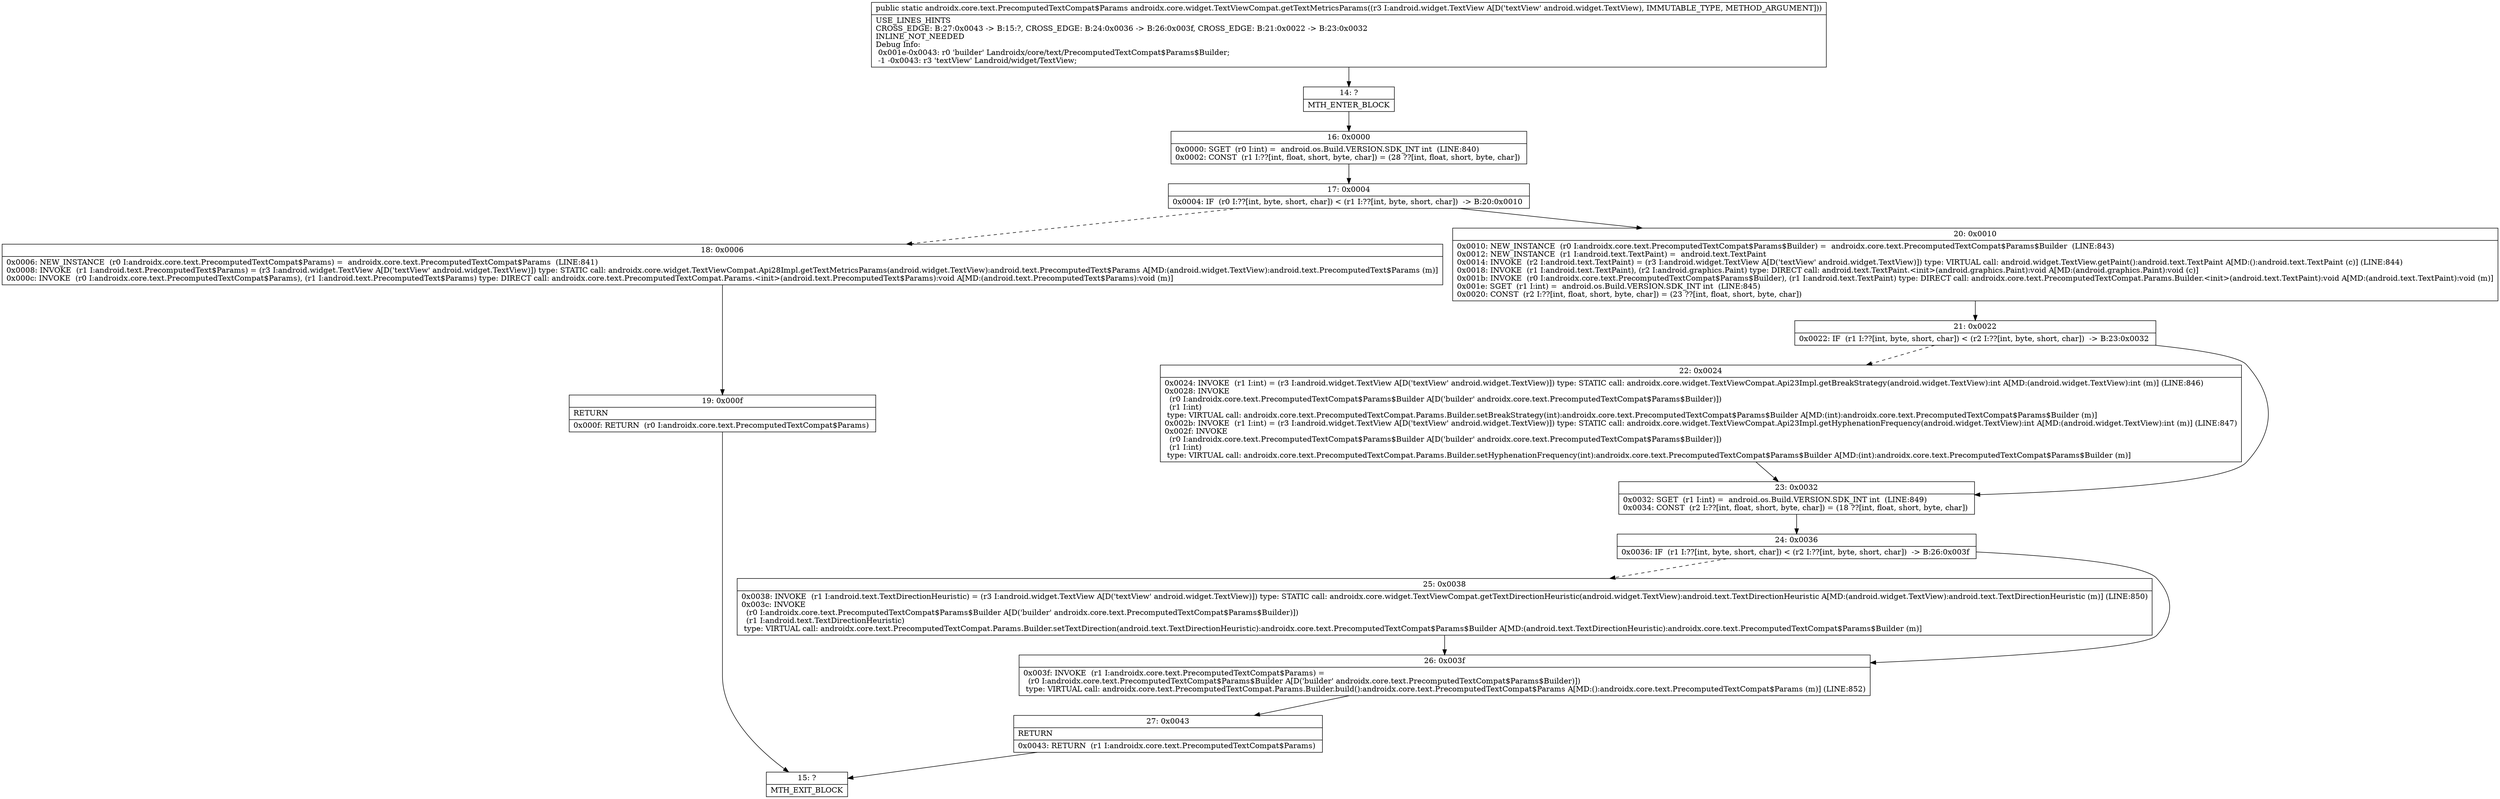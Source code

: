 digraph "CFG forandroidx.core.widget.TextViewCompat.getTextMetricsParams(Landroid\/widget\/TextView;)Landroidx\/core\/text\/PrecomputedTextCompat$Params;" {
Node_14 [shape=record,label="{14\:\ ?|MTH_ENTER_BLOCK\l}"];
Node_16 [shape=record,label="{16\:\ 0x0000|0x0000: SGET  (r0 I:int) =  android.os.Build.VERSION.SDK_INT int  (LINE:840)\l0x0002: CONST  (r1 I:??[int, float, short, byte, char]) = (28 ??[int, float, short, byte, char]) \l}"];
Node_17 [shape=record,label="{17\:\ 0x0004|0x0004: IF  (r0 I:??[int, byte, short, char]) \< (r1 I:??[int, byte, short, char])  \-\> B:20:0x0010 \l}"];
Node_18 [shape=record,label="{18\:\ 0x0006|0x0006: NEW_INSTANCE  (r0 I:androidx.core.text.PrecomputedTextCompat$Params) =  androidx.core.text.PrecomputedTextCompat$Params  (LINE:841)\l0x0008: INVOKE  (r1 I:android.text.PrecomputedText$Params) = (r3 I:android.widget.TextView A[D('textView' android.widget.TextView)]) type: STATIC call: androidx.core.widget.TextViewCompat.Api28Impl.getTextMetricsParams(android.widget.TextView):android.text.PrecomputedText$Params A[MD:(android.widget.TextView):android.text.PrecomputedText$Params (m)]\l0x000c: INVOKE  (r0 I:androidx.core.text.PrecomputedTextCompat$Params), (r1 I:android.text.PrecomputedText$Params) type: DIRECT call: androidx.core.text.PrecomputedTextCompat.Params.\<init\>(android.text.PrecomputedText$Params):void A[MD:(android.text.PrecomputedText$Params):void (m)]\l}"];
Node_19 [shape=record,label="{19\:\ 0x000f|RETURN\l|0x000f: RETURN  (r0 I:androidx.core.text.PrecomputedTextCompat$Params) \l}"];
Node_15 [shape=record,label="{15\:\ ?|MTH_EXIT_BLOCK\l}"];
Node_20 [shape=record,label="{20\:\ 0x0010|0x0010: NEW_INSTANCE  (r0 I:androidx.core.text.PrecomputedTextCompat$Params$Builder) =  androidx.core.text.PrecomputedTextCompat$Params$Builder  (LINE:843)\l0x0012: NEW_INSTANCE  (r1 I:android.text.TextPaint) =  android.text.TextPaint \l0x0014: INVOKE  (r2 I:android.text.TextPaint) = (r3 I:android.widget.TextView A[D('textView' android.widget.TextView)]) type: VIRTUAL call: android.widget.TextView.getPaint():android.text.TextPaint A[MD:():android.text.TextPaint (c)] (LINE:844)\l0x0018: INVOKE  (r1 I:android.text.TextPaint), (r2 I:android.graphics.Paint) type: DIRECT call: android.text.TextPaint.\<init\>(android.graphics.Paint):void A[MD:(android.graphics.Paint):void (c)]\l0x001b: INVOKE  (r0 I:androidx.core.text.PrecomputedTextCompat$Params$Builder), (r1 I:android.text.TextPaint) type: DIRECT call: androidx.core.text.PrecomputedTextCompat.Params.Builder.\<init\>(android.text.TextPaint):void A[MD:(android.text.TextPaint):void (m)]\l0x001e: SGET  (r1 I:int) =  android.os.Build.VERSION.SDK_INT int  (LINE:845)\l0x0020: CONST  (r2 I:??[int, float, short, byte, char]) = (23 ??[int, float, short, byte, char]) \l}"];
Node_21 [shape=record,label="{21\:\ 0x0022|0x0022: IF  (r1 I:??[int, byte, short, char]) \< (r2 I:??[int, byte, short, char])  \-\> B:23:0x0032 \l}"];
Node_22 [shape=record,label="{22\:\ 0x0024|0x0024: INVOKE  (r1 I:int) = (r3 I:android.widget.TextView A[D('textView' android.widget.TextView)]) type: STATIC call: androidx.core.widget.TextViewCompat.Api23Impl.getBreakStrategy(android.widget.TextView):int A[MD:(android.widget.TextView):int (m)] (LINE:846)\l0x0028: INVOKE  \l  (r0 I:androidx.core.text.PrecomputedTextCompat$Params$Builder A[D('builder' androidx.core.text.PrecomputedTextCompat$Params$Builder)])\l  (r1 I:int)\l type: VIRTUAL call: androidx.core.text.PrecomputedTextCompat.Params.Builder.setBreakStrategy(int):androidx.core.text.PrecomputedTextCompat$Params$Builder A[MD:(int):androidx.core.text.PrecomputedTextCompat$Params$Builder (m)]\l0x002b: INVOKE  (r1 I:int) = (r3 I:android.widget.TextView A[D('textView' android.widget.TextView)]) type: STATIC call: androidx.core.widget.TextViewCompat.Api23Impl.getHyphenationFrequency(android.widget.TextView):int A[MD:(android.widget.TextView):int (m)] (LINE:847)\l0x002f: INVOKE  \l  (r0 I:androidx.core.text.PrecomputedTextCompat$Params$Builder A[D('builder' androidx.core.text.PrecomputedTextCompat$Params$Builder)])\l  (r1 I:int)\l type: VIRTUAL call: androidx.core.text.PrecomputedTextCompat.Params.Builder.setHyphenationFrequency(int):androidx.core.text.PrecomputedTextCompat$Params$Builder A[MD:(int):androidx.core.text.PrecomputedTextCompat$Params$Builder (m)]\l}"];
Node_23 [shape=record,label="{23\:\ 0x0032|0x0032: SGET  (r1 I:int) =  android.os.Build.VERSION.SDK_INT int  (LINE:849)\l0x0034: CONST  (r2 I:??[int, float, short, byte, char]) = (18 ??[int, float, short, byte, char]) \l}"];
Node_24 [shape=record,label="{24\:\ 0x0036|0x0036: IF  (r1 I:??[int, byte, short, char]) \< (r2 I:??[int, byte, short, char])  \-\> B:26:0x003f \l}"];
Node_25 [shape=record,label="{25\:\ 0x0038|0x0038: INVOKE  (r1 I:android.text.TextDirectionHeuristic) = (r3 I:android.widget.TextView A[D('textView' android.widget.TextView)]) type: STATIC call: androidx.core.widget.TextViewCompat.getTextDirectionHeuristic(android.widget.TextView):android.text.TextDirectionHeuristic A[MD:(android.widget.TextView):android.text.TextDirectionHeuristic (m)] (LINE:850)\l0x003c: INVOKE  \l  (r0 I:androidx.core.text.PrecomputedTextCompat$Params$Builder A[D('builder' androidx.core.text.PrecomputedTextCompat$Params$Builder)])\l  (r1 I:android.text.TextDirectionHeuristic)\l type: VIRTUAL call: androidx.core.text.PrecomputedTextCompat.Params.Builder.setTextDirection(android.text.TextDirectionHeuristic):androidx.core.text.PrecomputedTextCompat$Params$Builder A[MD:(android.text.TextDirectionHeuristic):androidx.core.text.PrecomputedTextCompat$Params$Builder (m)]\l}"];
Node_26 [shape=record,label="{26\:\ 0x003f|0x003f: INVOKE  (r1 I:androidx.core.text.PrecomputedTextCompat$Params) = \l  (r0 I:androidx.core.text.PrecomputedTextCompat$Params$Builder A[D('builder' androidx.core.text.PrecomputedTextCompat$Params$Builder)])\l type: VIRTUAL call: androidx.core.text.PrecomputedTextCompat.Params.Builder.build():androidx.core.text.PrecomputedTextCompat$Params A[MD:():androidx.core.text.PrecomputedTextCompat$Params (m)] (LINE:852)\l}"];
Node_27 [shape=record,label="{27\:\ 0x0043|RETURN\l|0x0043: RETURN  (r1 I:androidx.core.text.PrecomputedTextCompat$Params) \l}"];
MethodNode[shape=record,label="{public static androidx.core.text.PrecomputedTextCompat$Params androidx.core.widget.TextViewCompat.getTextMetricsParams((r3 I:android.widget.TextView A[D('textView' android.widget.TextView), IMMUTABLE_TYPE, METHOD_ARGUMENT]))  | USE_LINES_HINTS\lCROSS_EDGE: B:27:0x0043 \-\> B:15:?, CROSS_EDGE: B:24:0x0036 \-\> B:26:0x003f, CROSS_EDGE: B:21:0x0022 \-\> B:23:0x0032\lINLINE_NOT_NEEDED\lDebug Info:\l  0x001e\-0x0043: r0 'builder' Landroidx\/core\/text\/PrecomputedTextCompat$Params$Builder;\l  \-1 \-0x0043: r3 'textView' Landroid\/widget\/TextView;\l}"];
MethodNode -> Node_14;Node_14 -> Node_16;
Node_16 -> Node_17;
Node_17 -> Node_18[style=dashed];
Node_17 -> Node_20;
Node_18 -> Node_19;
Node_19 -> Node_15;
Node_20 -> Node_21;
Node_21 -> Node_22[style=dashed];
Node_21 -> Node_23;
Node_22 -> Node_23;
Node_23 -> Node_24;
Node_24 -> Node_25[style=dashed];
Node_24 -> Node_26;
Node_25 -> Node_26;
Node_26 -> Node_27;
Node_27 -> Node_15;
}


